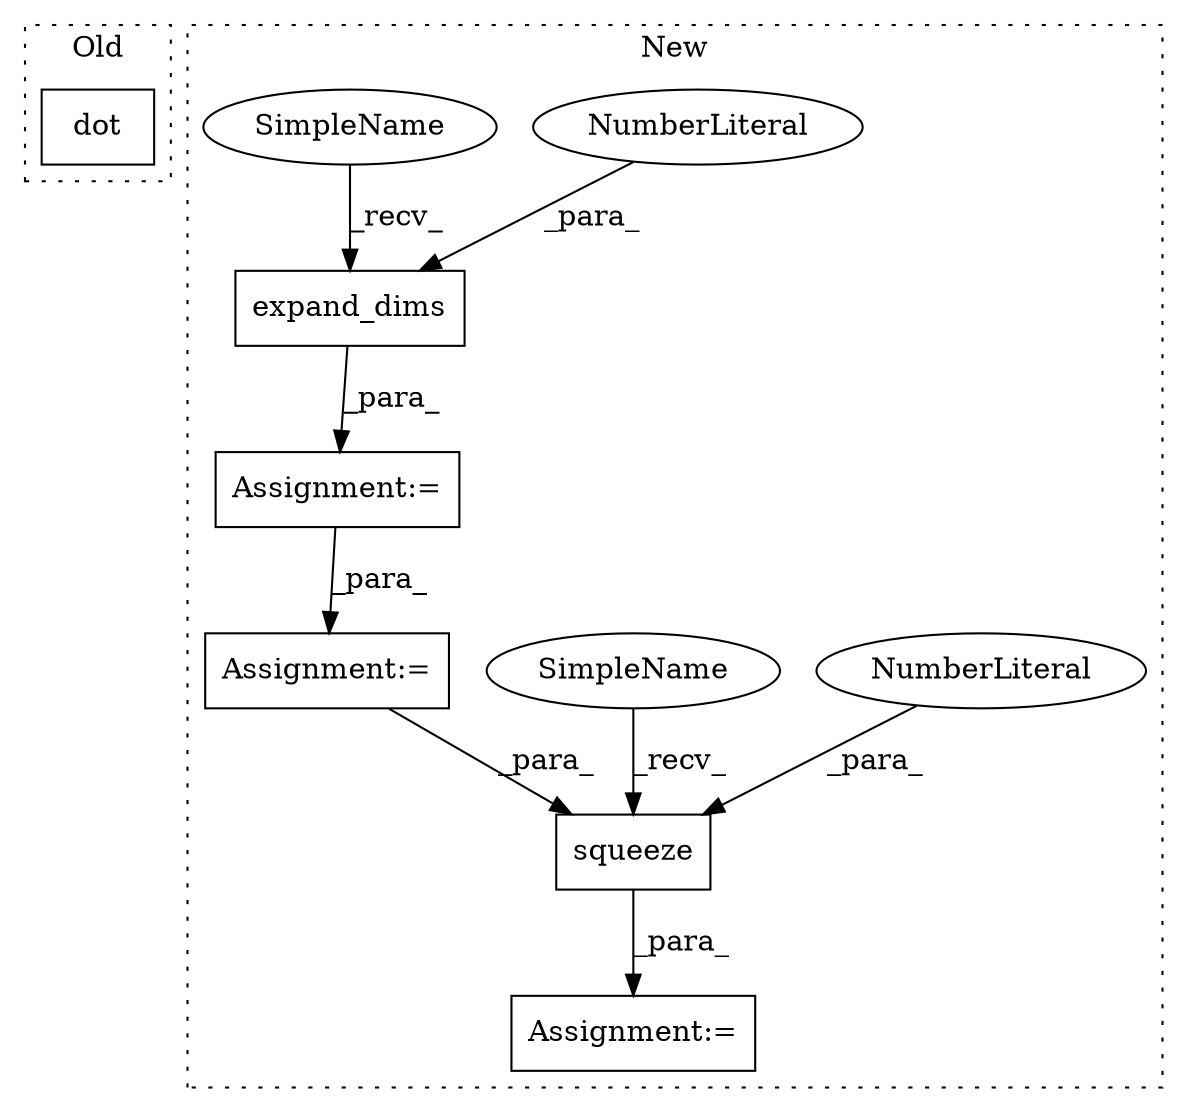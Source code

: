 digraph G {
subgraph cluster0 {
1 [label="dot" a="32" s="8669,8693" l="4,1" shape="box"];
label = "Old";
style="dotted";
}
subgraph cluster1 {
2 [label="squeeze" a="32" s="8703,8716" l="8,1" shape="box"];
3 [label="Assignment:=" a="7" s="8691" l="1" shape="box"];
4 [label="expand_dims" a="32" s="8353,8373" l="12,1" shape="box"];
5 [label="NumberLiteral" a="34" s="8372" l="1" shape="ellipse"];
6 [label="NumberLiteral" a="34" s="8715" l="1" shape="ellipse"];
7 [label="Assignment:=" a="7" s="8341" l="1" shape="box"];
8 [label="Assignment:=" a="7" s="8607" l="1" shape="box"];
9 [label="SimpleName" a="42" s="8692" l="10" shape="ellipse"];
10 [label="SimpleName" a="42" s="8342" l="10" shape="ellipse"];
label = "New";
style="dotted";
}
2 -> 3 [label="_para_"];
4 -> 7 [label="_para_"];
5 -> 4 [label="_para_"];
6 -> 2 [label="_para_"];
7 -> 8 [label="_para_"];
8 -> 2 [label="_para_"];
9 -> 2 [label="_recv_"];
10 -> 4 [label="_recv_"];
}